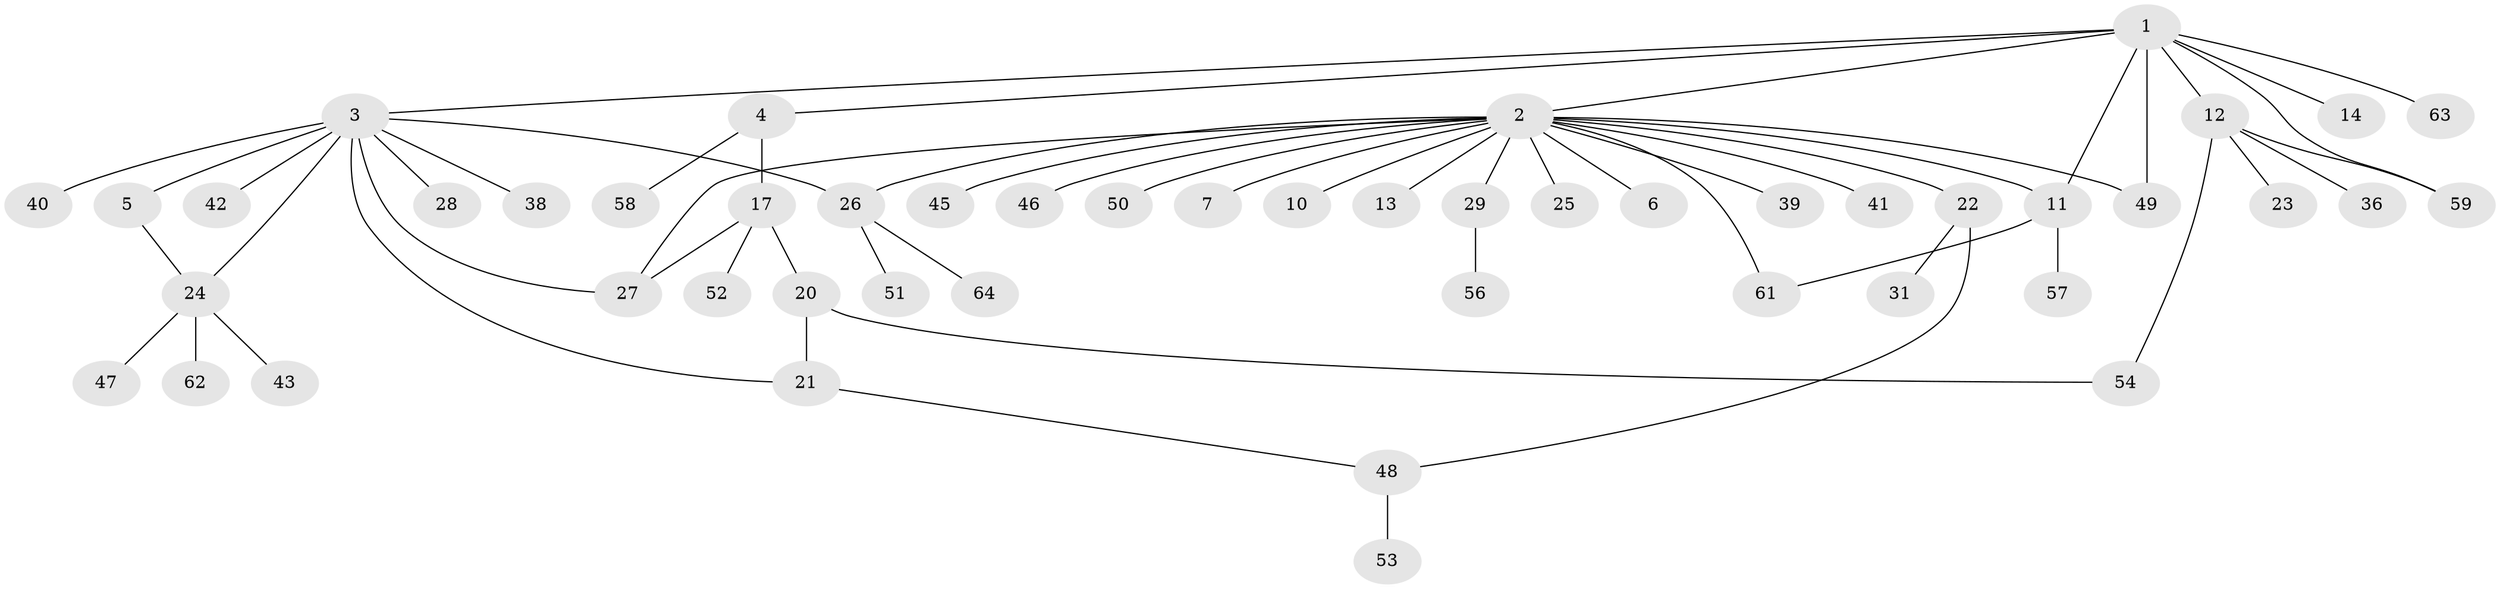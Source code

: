 // Generated by graph-tools (version 1.1) at 2025/51/02/27/25 19:51:57]
// undirected, 49 vertices, 59 edges
graph export_dot {
graph [start="1"]
  node [color=gray90,style=filled];
  1 [super="+30"];
  2 [super="+9"];
  3 [super="+15"];
  4 [super="+44"];
  5;
  6;
  7 [super="+8"];
  10;
  11 [super="+18"];
  12 [super="+16"];
  13 [super="+19"];
  14;
  17;
  20 [super="+55"];
  21 [super="+37"];
  22;
  23;
  24 [super="+34"];
  25;
  26 [super="+35"];
  27 [super="+32"];
  28;
  29;
  31 [super="+33"];
  36;
  38;
  39;
  40;
  41;
  42;
  43;
  45;
  46;
  47;
  48 [super="+60"];
  49;
  50;
  51;
  52;
  53;
  54;
  56;
  57;
  58;
  59;
  61;
  62;
  63;
  64;
  1 -- 2;
  1 -- 3;
  1 -- 4;
  1 -- 11;
  1 -- 12;
  1 -- 14;
  1 -- 49;
  1 -- 59;
  1 -- 63;
  2 -- 6;
  2 -- 7;
  2 -- 10;
  2 -- 13;
  2 -- 26;
  2 -- 29;
  2 -- 41;
  2 -- 45;
  2 -- 61;
  2 -- 39;
  2 -- 11;
  2 -- 46;
  2 -- 49;
  2 -- 50;
  2 -- 22;
  2 -- 25;
  2 -- 27;
  3 -- 5;
  3 -- 21;
  3 -- 24;
  3 -- 26;
  3 -- 27;
  3 -- 28;
  3 -- 38;
  3 -- 42;
  3 -- 40;
  4 -- 17;
  4 -- 58;
  5 -- 24;
  11 -- 61;
  11 -- 57;
  12 -- 23;
  12 -- 36;
  12 -- 59;
  12 -- 54;
  17 -- 20;
  17 -- 52;
  17 -- 27;
  20 -- 54;
  20 -- 21;
  21 -- 48;
  22 -- 31;
  22 -- 48;
  24 -- 43;
  24 -- 47;
  24 -- 62;
  26 -- 64;
  26 -- 51;
  29 -- 56;
  48 -- 53;
}
